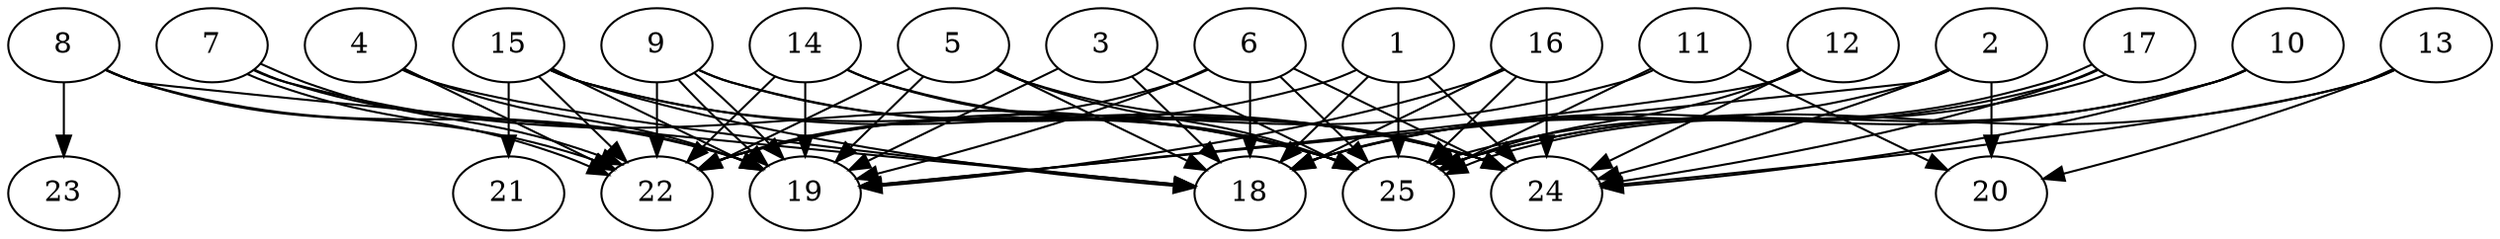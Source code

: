 // DAG automatically generated by daggen at Tue Aug  6 16:26:47 2019
// ./daggen --dot -n 25 --ccr 0.4 --fat 0.8 --regular 0.5 --density 0.9 --mindata 5242880 --maxdata 52428800 
digraph G {
  1 [size="107174400", alpha="0.06", expect_size="42869760"] 
  1 -> 18 [size ="42869760"]
  1 -> 22 [size ="42869760"]
  1 -> 24 [size ="42869760"]
  1 -> 25 [size ="42869760"]
  2 [size="73395200", alpha="0.18", expect_size="29358080"] 
  2 -> 18 [size ="29358080"]
  2 -> 19 [size ="29358080"]
  2 -> 20 [size ="29358080"]
  2 -> 24 [size ="29358080"]
  3 [size="57966080", alpha="0.04", expect_size="23186432"] 
  3 -> 18 [size ="23186432"]
  3 -> 19 [size ="23186432"]
  3 -> 25 [size ="23186432"]
  4 [size="127239680", alpha="0.12", expect_size="50895872"] 
  4 -> 18 [size ="50895872"]
  4 -> 19 [size ="50895872"]
  4 -> 22 [size ="50895872"]
  5 [size="108733440", alpha="0.19", expect_size="43493376"] 
  5 -> 18 [size ="43493376"]
  5 -> 19 [size ="43493376"]
  5 -> 22 [size ="43493376"]
  5 -> 24 [size ="43493376"]
  5 -> 25 [size ="43493376"]
  6 [size="94333440", alpha="0.15", expect_size="37733376"] 
  6 -> 18 [size ="37733376"]
  6 -> 19 [size ="37733376"]
  6 -> 22 [size ="37733376"]
  6 -> 24 [size ="37733376"]
  6 -> 25 [size ="37733376"]
  7 [size="121231360", alpha="0.12", expect_size="48492544"] 
  7 -> 19 [size ="48492544"]
  7 -> 22 [size ="48492544"]
  7 -> 22 [size ="48492544"]
  7 -> 25 [size ="48492544"]
  8 [size="43760640", alpha="0.19", expect_size="17504256"] 
  8 -> 18 [size ="17504256"]
  8 -> 19 [size ="17504256"]
  8 -> 22 [size ="17504256"]
  8 -> 23 [size ="17504256"]
  9 [size="83384320", alpha="0.04", expect_size="33353728"] 
  9 -> 19 [size ="33353728"]
  9 -> 19 [size ="33353728"]
  9 -> 22 [size ="33353728"]
  9 -> 24 [size ="33353728"]
  9 -> 25 [size ="33353728"]
  10 [size="74419200", alpha="0.01", expect_size="29767680"] 
  10 -> 18 [size ="29767680"]
  10 -> 24 [size ="29767680"]
  10 -> 25 [size ="29767680"]
  11 [size="38888960", alpha="0.09", expect_size="15555584"] 
  11 -> 20 [size ="15555584"]
  11 -> 22 [size ="15555584"]
  11 -> 25 [size ="15555584"]
  12 [size="73346560", alpha="0.02", expect_size="29338624"] 
  12 -> 19 [size ="29338624"]
  12 -> 24 [size ="29338624"]
  12 -> 25 [size ="29338624"]
  13 [size="59491840", alpha="0.19", expect_size="23796736"] 
  13 -> 20 [size ="23796736"]
  13 -> 24 [size ="23796736"]
  13 -> 25 [size ="23796736"]
  14 [size="83494400", alpha="0.20", expect_size="33397760"] 
  14 -> 19 [size ="33397760"]
  14 -> 22 [size ="33397760"]
  14 -> 24 [size ="33397760"]
  14 -> 25 [size ="33397760"]
  15 [size="39088640", alpha="0.15", expect_size="15635456"] 
  15 -> 18 [size ="15635456"]
  15 -> 19 [size ="15635456"]
  15 -> 21 [size ="15635456"]
  15 -> 22 [size ="15635456"]
  15 -> 24 [size ="15635456"]
  15 -> 25 [size ="15635456"]
  16 [size="33556480", alpha="0.09", expect_size="13422592"] 
  16 -> 18 [size ="13422592"]
  16 -> 19 [size ="13422592"]
  16 -> 24 [size ="13422592"]
  16 -> 25 [size ="13422592"]
  17 [size="123837440", alpha="0.16", expect_size="49534976"] 
  17 -> 18 [size ="49534976"]
  17 -> 24 [size ="49534976"]
  17 -> 25 [size ="49534976"]
  17 -> 25 [size ="49534976"]
  18 [size="76833280", alpha="0.15", expect_size="30733312"] 
  19 [size="70801920", alpha="0.18", expect_size="28320768"] 
  20 [size="93227520", alpha="0.00", expect_size="37291008"] 
  21 [size="100687360", alpha="0.19", expect_size="40274944"] 
  22 [size="35197440", alpha="0.08", expect_size="14078976"] 
  23 [size="49223680", alpha="0.04", expect_size="19689472"] 
  24 [size="44067840", alpha="0.20", expect_size="17627136"] 
  25 [size="43335680", alpha="0.12", expect_size="17334272"] 
}
